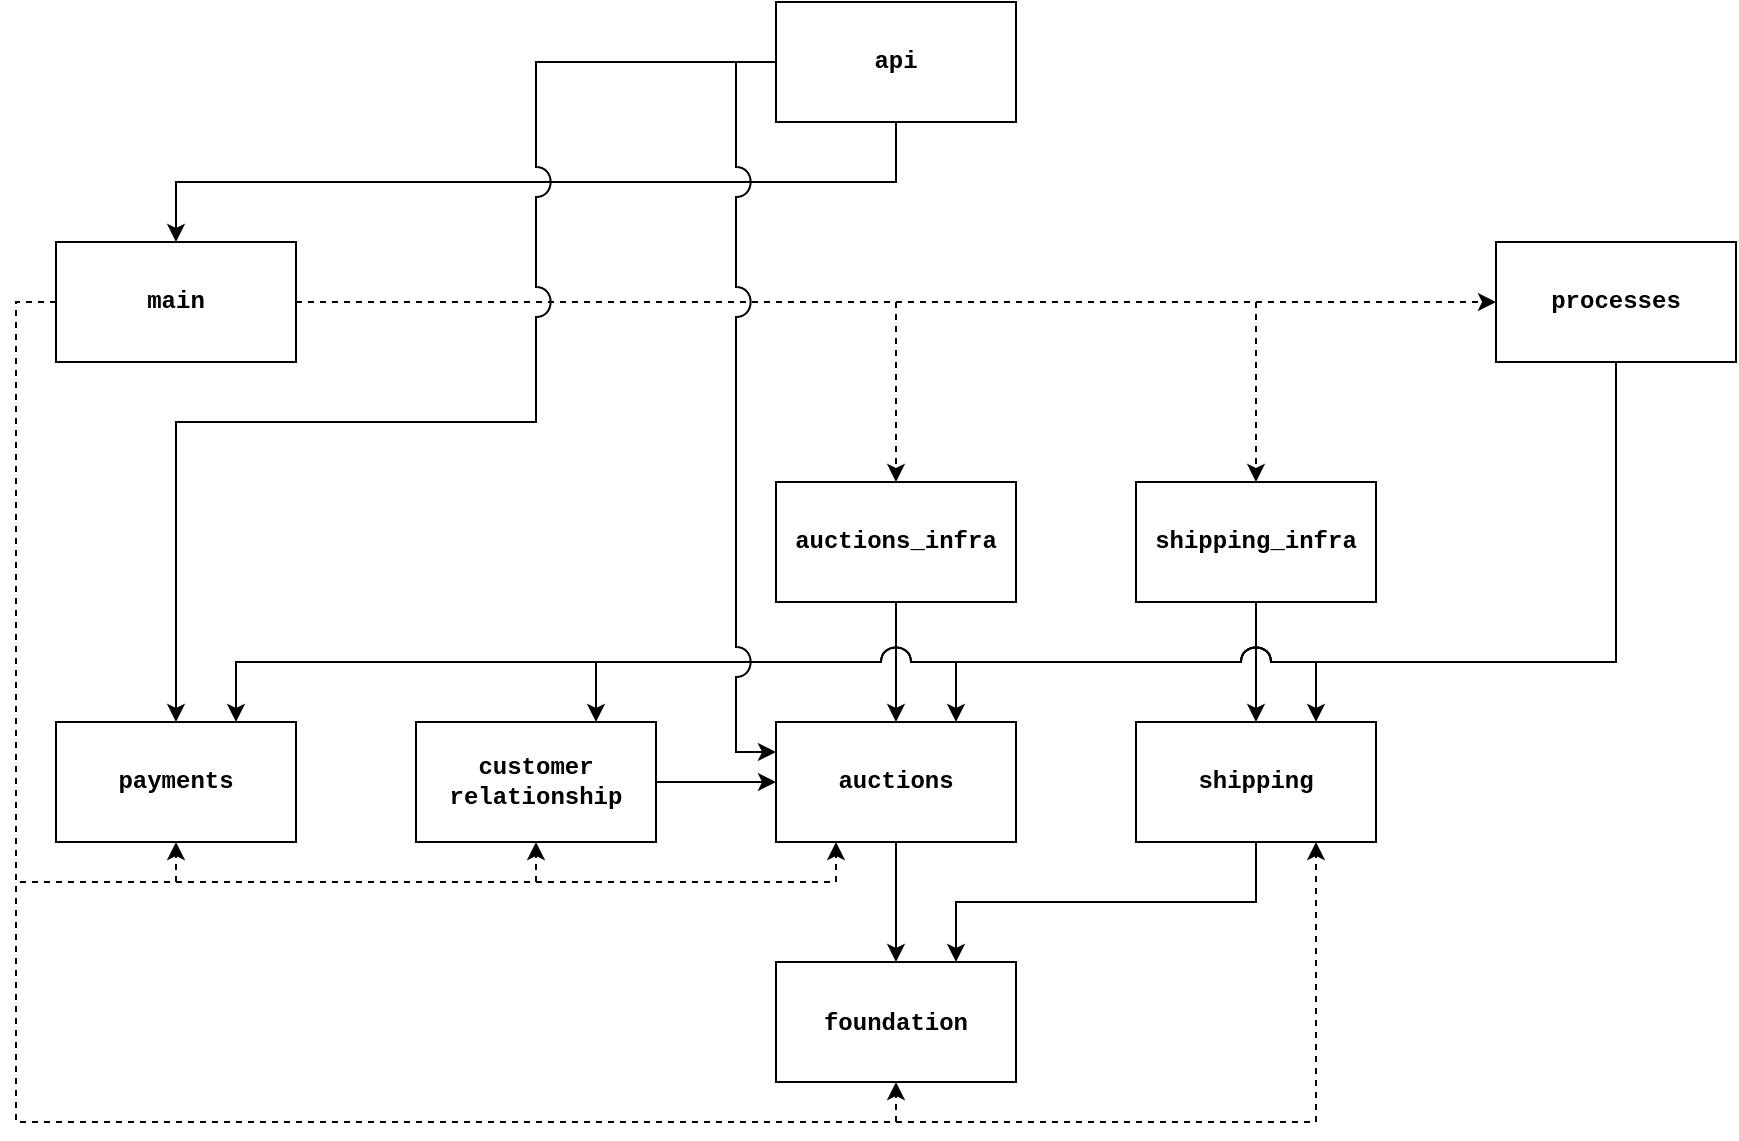 <mxfile version="15.4.1" type="device"><diagram id="TuUCsdtuwQzFJW98I35S" name="Page-1"><mxGraphModel dx="2253" dy="887" grid="1" gridSize="10" guides="1" tooltips="1" connect="1" arrows="1" fold="1" page="1" pageScale="1" pageWidth="827" pageHeight="1169" math="0" shadow="0"><root><mxCell id="0"/><mxCell id="1" parent="0"/><mxCell id="r3ikr2MZ1g8ZjI7xG-6H-1" value="&lt;font face=&quot;Courier New&quot;&gt;foundation&lt;/font&gt;" style="rounded=0;whiteSpace=wrap;html=1;fontStyle=1" vertex="1" parent="1"><mxGeometry x="-380" y="550" width="120" height="60" as="geometry"/></mxCell><mxCell id="r3ikr2MZ1g8ZjI7xG-6H-8" style="edgeStyle=orthogonalEdgeStyle;rounded=0;orthogonalLoop=1;jettySize=auto;html=1;exitX=0.5;exitY=1;exitDx=0;exitDy=0;entryX=0.5;entryY=0;entryDx=0;entryDy=0;fontFamily=Courier New;" edge="1" parent="1" source="r3ikr2MZ1g8ZjI7xG-6H-2" target="r3ikr2MZ1g8ZjI7xG-6H-1"><mxGeometry relative="1" as="geometry"/></mxCell><mxCell id="r3ikr2MZ1g8ZjI7xG-6H-2" value="auctions" style="rounded=0;whiteSpace=wrap;html=1;fontStyle=1;fontFamily=Courier New;" vertex="1" parent="1"><mxGeometry x="-380" y="430" width="120" height="60" as="geometry"/></mxCell><mxCell id="r3ikr2MZ1g8ZjI7xG-6H-9" style="edgeStyle=orthogonalEdgeStyle;rounded=0;orthogonalLoop=1;jettySize=auto;html=1;exitX=0.5;exitY=1;exitDx=0;exitDy=0;entryX=0.5;entryY=0;entryDx=0;entryDy=0;fontFamily=Courier New;" edge="1" parent="1" source="r3ikr2MZ1g8ZjI7xG-6H-3" target="r3ikr2MZ1g8ZjI7xG-6H-2"><mxGeometry relative="1" as="geometry"/></mxCell><mxCell id="r3ikr2MZ1g8ZjI7xG-6H-3" value="auctions_infra" style="rounded=0;whiteSpace=wrap;html=1;fontStyle=1;fontFamily=Courier New;" vertex="1" parent="1"><mxGeometry x="-380" y="310" width="120" height="60" as="geometry"/></mxCell><mxCell id="r3ikr2MZ1g8ZjI7xG-6H-7" style="edgeStyle=orthogonalEdgeStyle;rounded=0;orthogonalLoop=1;jettySize=auto;html=1;exitX=0.5;exitY=1;exitDx=0;exitDy=0;entryX=0.75;entryY=0;entryDx=0;entryDy=0;fontFamily=Courier New;" edge="1" parent="1" source="r3ikr2MZ1g8ZjI7xG-6H-4" target="r3ikr2MZ1g8ZjI7xG-6H-1"><mxGeometry relative="1" as="geometry"/></mxCell><mxCell id="r3ikr2MZ1g8ZjI7xG-6H-4" value="shipping" style="rounded=0;whiteSpace=wrap;html=1;fontStyle=1;fontFamily=Courier New;" vertex="1" parent="1"><mxGeometry x="-200" y="430" width="120" height="60" as="geometry"/></mxCell><mxCell id="r3ikr2MZ1g8ZjI7xG-6H-6" style="edgeStyle=orthogonalEdgeStyle;rounded=0;orthogonalLoop=1;jettySize=auto;html=1;exitX=0.5;exitY=1;exitDx=0;exitDy=0;fontFamily=Courier New;" edge="1" parent="1" source="r3ikr2MZ1g8ZjI7xG-6H-5" target="r3ikr2MZ1g8ZjI7xG-6H-4"><mxGeometry relative="1" as="geometry"/></mxCell><mxCell id="r3ikr2MZ1g8ZjI7xG-6H-5" value="shipping_infra" style="rounded=0;whiteSpace=wrap;html=1;fontStyle=1;fontFamily=Courier New;" vertex="1" parent="1"><mxGeometry x="-200" y="310" width="120" height="60" as="geometry"/></mxCell><mxCell id="r3ikr2MZ1g8ZjI7xG-6H-11" style="edgeStyle=orthogonalEdgeStyle;rounded=0;orthogonalLoop=1;jettySize=auto;html=1;exitX=1;exitY=0.5;exitDx=0;exitDy=0;fontFamily=Courier New;" edge="1" parent="1" source="r3ikr2MZ1g8ZjI7xG-6H-10" target="r3ikr2MZ1g8ZjI7xG-6H-2"><mxGeometry relative="1" as="geometry"/></mxCell><mxCell id="r3ikr2MZ1g8ZjI7xG-6H-10" value="&lt;div&gt;customer&lt;/div&gt;&lt;div&gt;relationship&lt;/div&gt;" style="rounded=0;whiteSpace=wrap;html=1;fontStyle=1;fontFamily=Courier New;" vertex="1" parent="1"><mxGeometry x="-560" y="430" width="120" height="60" as="geometry"/></mxCell><mxCell id="r3ikr2MZ1g8ZjI7xG-6H-12" value="payments" style="rounded=0;whiteSpace=wrap;html=1;fontStyle=1;fontFamily=Courier New;" vertex="1" parent="1"><mxGeometry x="-740" y="430" width="120" height="60" as="geometry"/></mxCell><mxCell id="r3ikr2MZ1g8ZjI7xG-6H-21" style="edgeStyle=orthogonalEdgeStyle;rounded=0;jumpStyle=arc;jumpSize=15;orthogonalLoop=1;jettySize=auto;html=1;exitX=0;exitY=0.5;exitDx=0;exitDy=0;entryX=0.25;entryY=1;entryDx=0;entryDy=0;dashed=1;fontFamily=Courier New;strokeWidth=1;" edge="1" parent="1" source="r3ikr2MZ1g8ZjI7xG-6H-13" target="r3ikr2MZ1g8ZjI7xG-6H-2"><mxGeometry relative="1" as="geometry"/></mxCell><mxCell id="r3ikr2MZ1g8ZjI7xG-6H-22" style="edgeStyle=orthogonalEdgeStyle;rounded=0;jumpStyle=arc;jumpSize=15;orthogonalLoop=1;jettySize=auto;html=1;exitX=0;exitY=0.5;exitDx=0;exitDy=0;entryX=0.5;entryY=1;entryDx=0;entryDy=0;dashed=1;fontFamily=Courier New;strokeWidth=1;" edge="1" parent="1" source="r3ikr2MZ1g8ZjI7xG-6H-13" target="r3ikr2MZ1g8ZjI7xG-6H-1"><mxGeometry relative="1" as="geometry"/></mxCell><mxCell id="r3ikr2MZ1g8ZjI7xG-6H-23" style="edgeStyle=orthogonalEdgeStyle;rounded=0;jumpStyle=arc;jumpSize=15;orthogonalLoop=1;jettySize=auto;html=1;exitX=0;exitY=0.5;exitDx=0;exitDy=0;entryX=0.75;entryY=1;entryDx=0;entryDy=0;dashed=1;fontFamily=Courier New;strokeWidth=1;" edge="1" parent="1" source="r3ikr2MZ1g8ZjI7xG-6H-13" target="r3ikr2MZ1g8ZjI7xG-6H-4"><mxGeometry relative="1" as="geometry"><Array as="points"><mxPoint x="-760" y="220"/><mxPoint x="-760" y="630"/><mxPoint x="-110" y="630"/></Array></mxGeometry></mxCell><mxCell id="r3ikr2MZ1g8ZjI7xG-6H-24" style="edgeStyle=orthogonalEdgeStyle;rounded=0;jumpStyle=arc;jumpSize=15;orthogonalLoop=1;jettySize=auto;html=1;exitX=1;exitY=0.5;exitDx=0;exitDy=0;entryX=0;entryY=0.5;entryDx=0;entryDy=0;dashed=1;fontFamily=Courier New;strokeWidth=1;" edge="1" parent="1" source="r3ikr2MZ1g8ZjI7xG-6H-13" target="r3ikr2MZ1g8ZjI7xG-6H-14"><mxGeometry relative="1" as="geometry"/></mxCell><mxCell id="r3ikr2MZ1g8ZjI7xG-6H-25" style="edgeStyle=orthogonalEdgeStyle;rounded=0;jumpStyle=arc;jumpSize=15;orthogonalLoop=1;jettySize=auto;html=1;exitX=1;exitY=0.5;exitDx=0;exitDy=0;entryX=0.5;entryY=0;entryDx=0;entryDy=0;dashed=1;fontFamily=Courier New;strokeWidth=1;" edge="1" parent="1" source="r3ikr2MZ1g8ZjI7xG-6H-13" target="r3ikr2MZ1g8ZjI7xG-6H-3"><mxGeometry relative="1" as="geometry"/></mxCell><mxCell id="r3ikr2MZ1g8ZjI7xG-6H-26" style="edgeStyle=orthogonalEdgeStyle;rounded=0;jumpStyle=arc;jumpSize=15;orthogonalLoop=1;jettySize=auto;html=1;exitX=1;exitY=0.5;exitDx=0;exitDy=0;entryX=0.5;entryY=0;entryDx=0;entryDy=0;dashed=1;fontFamily=Courier New;strokeWidth=1;" edge="1" parent="1" source="r3ikr2MZ1g8ZjI7xG-6H-13" target="r3ikr2MZ1g8ZjI7xG-6H-5"><mxGeometry relative="1" as="geometry"/></mxCell><mxCell id="r3ikr2MZ1g8ZjI7xG-6H-27" style="edgeStyle=orthogonalEdgeStyle;rounded=0;jumpStyle=arc;jumpSize=15;orthogonalLoop=1;jettySize=auto;html=1;exitX=0;exitY=0.5;exitDx=0;exitDy=0;entryX=0.5;entryY=1;entryDx=0;entryDy=0;dashed=1;fontFamily=Courier New;strokeWidth=1;" edge="1" parent="1" source="r3ikr2MZ1g8ZjI7xG-6H-13" target="r3ikr2MZ1g8ZjI7xG-6H-10"><mxGeometry relative="1" as="geometry"/></mxCell><mxCell id="r3ikr2MZ1g8ZjI7xG-6H-28" style="edgeStyle=orthogonalEdgeStyle;rounded=0;jumpStyle=arc;jumpSize=15;orthogonalLoop=1;jettySize=auto;html=1;exitX=0;exitY=0.5;exitDx=0;exitDy=0;entryX=0.5;entryY=1;entryDx=0;entryDy=0;dashed=1;fontFamily=Courier New;strokeWidth=1;" edge="1" parent="1" source="r3ikr2MZ1g8ZjI7xG-6H-13" target="r3ikr2MZ1g8ZjI7xG-6H-12"><mxGeometry relative="1" as="geometry"/></mxCell><mxCell id="r3ikr2MZ1g8ZjI7xG-6H-13" value="main" style="rounded=0;whiteSpace=wrap;html=1;fontStyle=1;fontFamily=Courier New;" vertex="1" parent="1"><mxGeometry x="-740" y="190" width="120" height="60" as="geometry"/></mxCell><mxCell id="r3ikr2MZ1g8ZjI7xG-6H-16" style="edgeStyle=orthogonalEdgeStyle;rounded=0;orthogonalLoop=1;jettySize=auto;html=1;exitX=0.5;exitY=1;exitDx=0;exitDy=0;entryX=0.75;entryY=0;entryDx=0;entryDy=0;fontFamily=Courier New;jumpStyle=arc;jumpSize=15;" edge="1" parent="1" source="r3ikr2MZ1g8ZjI7xG-6H-14" target="r3ikr2MZ1g8ZjI7xG-6H-12"><mxGeometry relative="1" as="geometry"><Array as="points"><mxPoint x="40" y="400"/><mxPoint x="-650" y="400"/></Array></mxGeometry></mxCell><mxCell id="r3ikr2MZ1g8ZjI7xG-6H-17" style="edgeStyle=orthogonalEdgeStyle;rounded=0;orthogonalLoop=1;jettySize=auto;html=1;exitX=0.5;exitY=1;exitDx=0;exitDy=0;entryX=0.75;entryY=0;entryDx=0;entryDy=0;fontFamily=Courier New;jumpStyle=arc;jumpSize=15;" edge="1" parent="1" source="r3ikr2MZ1g8ZjI7xG-6H-14" target="r3ikr2MZ1g8ZjI7xG-6H-10"><mxGeometry relative="1" as="geometry"><Array as="points"><mxPoint x="40" y="400"/><mxPoint x="-470" y="400"/></Array></mxGeometry></mxCell><mxCell id="r3ikr2MZ1g8ZjI7xG-6H-18" style="edgeStyle=orthogonalEdgeStyle;rounded=0;orthogonalLoop=1;jettySize=auto;html=1;exitX=0.5;exitY=1;exitDx=0;exitDy=0;entryX=0.75;entryY=0;entryDx=0;entryDy=0;fontFamily=Courier New;jumpStyle=arc;jumpSize=15;" edge="1" parent="1" source="r3ikr2MZ1g8ZjI7xG-6H-14" target="r3ikr2MZ1g8ZjI7xG-6H-2"><mxGeometry relative="1" as="geometry"><Array as="points"><mxPoint x="40" y="400"/><mxPoint x="-290" y="400"/></Array></mxGeometry></mxCell><mxCell id="r3ikr2MZ1g8ZjI7xG-6H-19" style="edgeStyle=orthogonalEdgeStyle;rounded=0;orthogonalLoop=1;jettySize=auto;html=1;exitX=0.5;exitY=1;exitDx=0;exitDy=0;entryX=0.75;entryY=0;entryDx=0;entryDy=0;fontFamily=Courier New;jumpStyle=arc;" edge="1" parent="1" source="r3ikr2MZ1g8ZjI7xG-6H-14" target="r3ikr2MZ1g8ZjI7xG-6H-4"><mxGeometry relative="1" as="geometry"><Array as="points"><mxPoint x="40" y="400"/><mxPoint x="-110" y="400"/></Array></mxGeometry></mxCell><mxCell id="r3ikr2MZ1g8ZjI7xG-6H-14" value="processes" style="rounded=0;whiteSpace=wrap;html=1;fontStyle=1;fontFamily=Courier New;" vertex="1" parent="1"><mxGeometry x="-20" y="190" width="120" height="60" as="geometry"/></mxCell><mxCell id="r3ikr2MZ1g8ZjI7xG-6H-30" style="edgeStyle=orthogonalEdgeStyle;rounded=0;jumpStyle=arc;jumpSize=15;orthogonalLoop=1;jettySize=auto;html=1;exitX=0.5;exitY=1;exitDx=0;exitDy=0;entryX=0.5;entryY=0;entryDx=0;entryDy=0;fontFamily=Courier New;strokeWidth=1;" edge="1" parent="1" source="r3ikr2MZ1g8ZjI7xG-6H-29" target="r3ikr2MZ1g8ZjI7xG-6H-13"><mxGeometry relative="1" as="geometry"/></mxCell><mxCell id="r3ikr2MZ1g8ZjI7xG-6H-32" style="edgeStyle=orthogonalEdgeStyle;rounded=0;jumpStyle=arc;jumpSize=15;orthogonalLoop=1;jettySize=auto;html=1;exitX=0;exitY=0.5;exitDx=0;exitDy=0;entryX=0.5;entryY=0;entryDx=0;entryDy=0;fontFamily=Courier New;strokeWidth=1;" edge="1" parent="1" source="r3ikr2MZ1g8ZjI7xG-6H-29" target="r3ikr2MZ1g8ZjI7xG-6H-12"><mxGeometry relative="1" as="geometry"><Array as="points"><mxPoint x="-500" y="100"/><mxPoint x="-500" y="280"/><mxPoint x="-680" y="280"/></Array></mxGeometry></mxCell><mxCell id="r3ikr2MZ1g8ZjI7xG-6H-33" style="edgeStyle=orthogonalEdgeStyle;rounded=0;jumpStyle=arc;jumpSize=15;orthogonalLoop=1;jettySize=auto;html=1;exitX=0;exitY=0.5;exitDx=0;exitDy=0;entryX=0;entryY=0.25;entryDx=0;entryDy=0;fontFamily=Courier New;strokeWidth=1;" edge="1" parent="1" source="r3ikr2MZ1g8ZjI7xG-6H-29" target="r3ikr2MZ1g8ZjI7xG-6H-2"><mxGeometry relative="1" as="geometry"/></mxCell><mxCell id="r3ikr2MZ1g8ZjI7xG-6H-29" value="api" style="rounded=0;whiteSpace=wrap;html=1;fontStyle=1;fontFamily=Courier New;" vertex="1" parent="1"><mxGeometry x="-380" y="70" width="120" height="60" as="geometry"/></mxCell></root></mxGraphModel></diagram></mxfile>